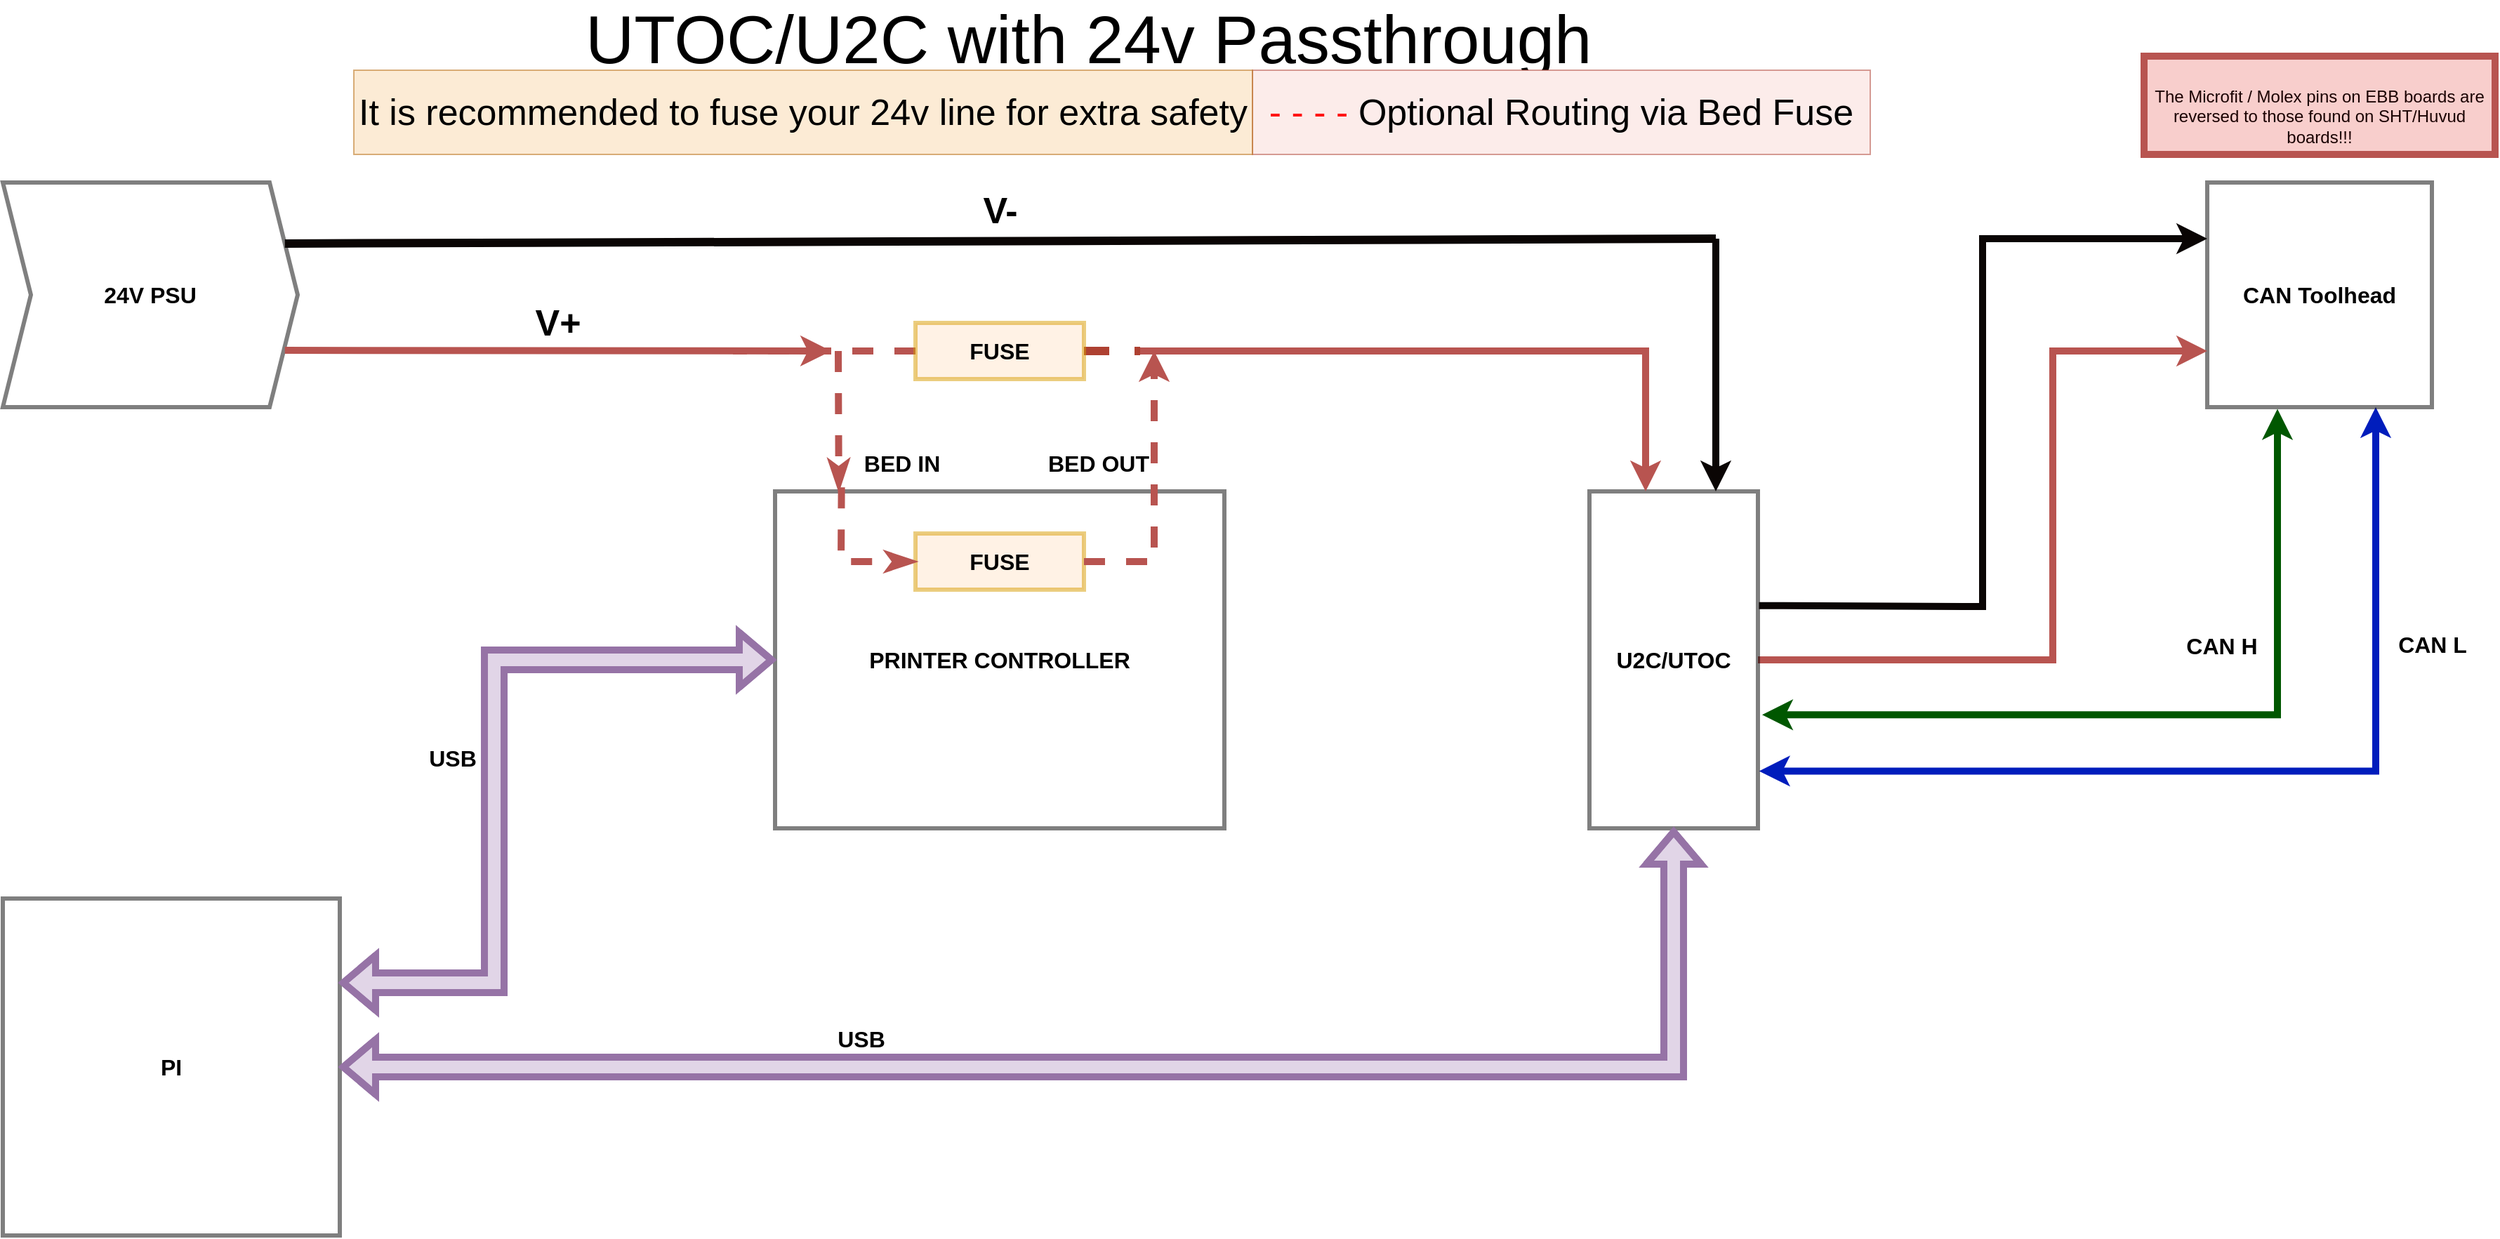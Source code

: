 <mxfile version="20.2.3" type="github">
  <diagram name="Page-1" id="16e2658f-23c8-b752-8be9-c03fbebb8bbe">
    <mxGraphModel dx="2942" dy="186" grid="1" gridSize="10" guides="1" tooltips="1" connect="1" arrows="1" fold="1" page="1" pageScale="1" pageWidth="1600" pageHeight="900" background="none" math="0" shadow="0">
      <root>
        <mxCell id="0" />
        <mxCell id="1" parent="0" />
        <mxCell id="tk3jWDGdzixleCatkMts-180" style="edgeStyle=elbowEdgeStyle;rounded=0;orthogonalLoop=1;jettySize=auto;html=1;labelBackgroundColor=default;fontSize=16;fontColor=none;startArrow=none;startFill=0;endArrow=none;endFill=0;strokeColor=#b85450;strokeWidth=5;dashed=1;fillColor=#f8cecc;" parent="1" source="tk3jWDGdzixleCatkMts-201" edge="1">
          <mxGeometry relative="1" as="geometry">
            <mxPoint x="630" y="1160" as="targetPoint" />
          </mxGeometry>
        </mxCell>
        <mxCell id="tk3jWDGdzixleCatkMts-181" value="CAN L" style="edgeStyle=elbowEdgeStyle;rounded=0;orthogonalLoop=1;jettySize=auto;html=1;labelBackgroundColor=default;fontSize=16;fontColor=none;startArrow=classic;startFill=1;endArrow=classic;endFill=1;strokeColor=#001DBC;strokeWidth=5;fillColor=#0050ef;fontStyle=1;entryX=1.007;entryY=0.83;entryDx=0;entryDy=0;entryPerimeter=0;" parent="1" source="tk3jWDGdzixleCatkMts-182" target="tk3jWDGdzixleCatkMts-192" edge="1">
          <mxGeometry x="-0.513" y="40" relative="1" as="geometry">
            <mxPoint x="1800.0" y="1450" as="targetPoint" />
            <Array as="points">
              <mxPoint x="1800" y="1330" />
            </Array>
            <mxPoint y="-1" as="offset" />
          </mxGeometry>
        </mxCell>
        <mxCell id="tk3jWDGdzixleCatkMts-182" value="CAN Toolhead" style="whiteSpace=wrap;html=1;aspect=fixed;rounded=0;glass=0;labelBorderColor=none;sketch=0;fontSize=16;fontColor=none;strokeColor=default;strokeWidth=3;fillColor=none;opacity=50;fontStyle=1" parent="1" vertex="1">
          <mxGeometry x="1680" y="1040" width="160" height="160" as="geometry" />
        </mxCell>
        <mxCell id="tk3jWDGdzixleCatkMts-183" value="24V PSU" style="shape=step;perimeter=stepPerimeter;whiteSpace=wrap;html=1;fixedSize=1;rounded=0;glass=0;labelBorderColor=none;sketch=0;fontSize=16;fontColor=none;strokeColor=default;strokeWidth=3;fillColor=none;opacity=50;fontStyle=1" parent="1" vertex="1">
          <mxGeometry x="110" y="1040" width="210" height="160" as="geometry" />
        </mxCell>
        <mxCell id="tk3jWDGdzixleCatkMts-184" value="PRINTER CONTROLLER" style="rounded=0;whiteSpace=wrap;html=1;glass=0;labelBorderColor=none;sketch=0;fontSize=16;fontColor=none;strokeColor=default;strokeWidth=3;fillColor=none;opacity=50;fontStyle=1" parent="1" vertex="1">
          <mxGeometry x="660" y="1260" width="320" height="240" as="geometry" />
        </mxCell>
        <mxCell id="tk3jWDGdzixleCatkMts-185" style="edgeStyle=elbowEdgeStyle;rounded=0;orthogonalLoop=1;jettySize=auto;html=1;entryX=0.75;entryY=0;entryDx=0;entryDy=0;dashed=1;labelBackgroundColor=none;fontSize=16;fontColor=none;startArrow=none;startFill=0;endArrow=none;endFill=0;strokeColor=#b85450;strokeWidth=5;fillColor=#f8cecc;" parent="1" source="tk3jWDGdzixleCatkMts-184" target="tk3jWDGdzixleCatkMts-184" edge="1">
          <mxGeometry relative="1" as="geometry">
            <mxPoint x="770" y="1580" as="sourcePoint" />
            <Array as="points">
              <mxPoint x="780" y="1310" />
            </Array>
          </mxGeometry>
        </mxCell>
        <mxCell id="tk3jWDGdzixleCatkMts-186" value="FUSE" style="rounded=0;whiteSpace=wrap;html=1;glass=0;labelBorderColor=none;sketch=0;fontSize=16;strokeColor=#d79b00;strokeWidth=3;fillColor=#ffe6cc;opacity=50;fontStyle=1" parent="1" vertex="1">
          <mxGeometry x="760" y="1290" width="120" height="40" as="geometry" />
        </mxCell>
        <mxCell id="tk3jWDGdzixleCatkMts-187" value="BED IN" style="endArrow=classicThin;dashed=1;html=1;rounded=0;labelBackgroundColor=none;fontSize=16;fontColor=none;strokeColor=#b85450;strokeWidth=5;fillColor=#f8cecc;endFill=1;fontStyle=1;entryX=0.22;entryY=-0.005;entryDx=0;entryDy=0;entryPerimeter=0;" parent="1" edge="1">
          <mxGeometry x="0.623" y="45" width="50" height="50" relative="1" as="geometry">
            <mxPoint x="705" y="1160" as="sourcePoint" />
            <mxPoint x="705.4" y="1258.8" as="targetPoint" />
            <mxPoint as="offset" />
          </mxGeometry>
        </mxCell>
        <mxCell id="tk3jWDGdzixleCatkMts-188" value="BED OUT" style="endArrow=classic;dashed=1;html=1;rounded=0;labelBackgroundColor=none;fontSize=16;fontColor=none;strokeColor=#b85450;strokeWidth=5;exitX=1;exitY=0.5;exitDx=0;exitDy=0;fillColor=#f8cecc;endFill=1;fontStyle=1" parent="1" edge="1">
          <mxGeometry x="0.2" y="40" width="50" height="50" relative="1" as="geometry">
            <mxPoint x="880" y="1310" as="sourcePoint" />
            <mxPoint x="930" y="1160" as="targetPoint" />
            <mxPoint as="offset" />
            <Array as="points">
              <mxPoint x="930" y="1310" />
            </Array>
          </mxGeometry>
        </mxCell>
        <mxCell id="tk3jWDGdzixleCatkMts-189" style="edgeStyle=elbowEdgeStyle;rounded=0;orthogonalLoop=1;jettySize=auto;html=1;labelBackgroundColor=none;fontSize=16;fontColor=none;startArrow=none;startFill=1;endArrow=none;endFill=0;strokeColor=#b85450;strokeWidth=5;fillColor=#f8cecc;" parent="1" edge="1">
          <mxGeometry relative="1" as="geometry">
            <mxPoint x="930" y="1160" as="targetPoint" />
            <Array as="points">
              <mxPoint x="1270" y="1360" />
              <mxPoint x="1290" y="1270" />
              <mxPoint x="1280" y="1260" />
            </Array>
            <mxPoint x="930" y="1160" as="sourcePoint" />
          </mxGeometry>
        </mxCell>
        <mxCell id="tk3jWDGdzixleCatkMts-190" style="edgeStyle=elbowEdgeStyle;rounded=0;orthogonalLoop=1;jettySize=auto;html=1;labelBackgroundColor=none;fontSize=16;fontColor=none;startArrow=none;startFill=0;endArrow=classic;endFill=1;strokeColor=#b85450;strokeWidth=5;fillColor=#f8cecc;exitX=1;exitY=0.5;exitDx=0;exitDy=0;entryX=0;entryY=0.75;entryDx=0;entryDy=0;" parent="1" source="tk3jWDGdzixleCatkMts-192" target="tk3jWDGdzixleCatkMts-182" edge="1">
          <mxGeometry relative="1" as="geometry">
            <mxPoint x="1570.0" y="1160" as="targetPoint" />
            <Array as="points">
              <mxPoint x="1570" y="1160" />
              <mxPoint x="1570" y="1270" />
            </Array>
          </mxGeometry>
        </mxCell>
        <mxCell id="tk3jWDGdzixleCatkMts-191" value="CAN H" style="edgeStyle=elbowEdgeStyle;rounded=0;orthogonalLoop=1;jettySize=auto;html=1;labelBackgroundColor=default;fontSize=16;fontColor=none;startArrow=classic;startFill=1;endArrow=classic;endFill=1;strokeColor=#005700;strokeWidth=5;fillColor=#008a00;fontStyle=1;exitX=1.025;exitY=0.663;exitDx=0;exitDy=0;exitPerimeter=0;entryX=0.315;entryY=1.008;entryDx=0;entryDy=0;entryPerimeter=0;" parent="1" source="tk3jWDGdzixleCatkMts-192" target="tk3jWDGdzixleCatkMts-182" edge="1">
          <mxGeometry x="0.422" y="40" relative="1" as="geometry">
            <mxPoint x="1720.0" y="1420" as="sourcePoint" />
            <Array as="points">
              <mxPoint x="1730" y="1480" />
            </Array>
            <mxPoint as="offset" />
            <mxPoint x="1730" y="1210" as="targetPoint" />
          </mxGeometry>
        </mxCell>
        <mxCell id="tk3jWDGdzixleCatkMts-192" value="U2C/UTOC" style="rounded=0;whiteSpace=wrap;html=1;glass=0;labelBorderColor=none;sketch=0;fontSize=16;fontColor=none;strokeColor=default;strokeWidth=3;fillColor=none;opacity=50;fontStyle=1" parent="1" vertex="1">
          <mxGeometry x="1240" y="1260" width="120" height="240" as="geometry" />
        </mxCell>
        <mxCell id="tk3jWDGdzixleCatkMts-193" value="" style="endArrow=none;html=1;rounded=0;labelBackgroundColor=none;fontSize=16;fontColor=none;strokeColor=#0A0504;strokeWidth=5;endFill=0;startArrow=classic;startFill=1;exitX=0.75;exitY=0;exitDx=0;exitDy=0;" parent="1" source="tk3jWDGdzixleCatkMts-192" edge="1">
          <mxGeometry width="50" height="50" relative="1" as="geometry">
            <mxPoint x="1330" y="1310" as="sourcePoint" />
            <mxPoint x="1330" y="1080" as="targetPoint" />
            <Array as="points" />
          </mxGeometry>
        </mxCell>
        <mxCell id="tk3jWDGdzixleCatkMts-194" value="V-" style="endArrow=none;html=1;rounded=0;labelBackgroundColor=none;fontSize=26;fontColor=none;strokeColor=#0A0504;strokeWidth=6;exitX=1;exitY=0.25;exitDx=0;exitDy=0;fontStyle=1" parent="1" source="tk3jWDGdzixleCatkMts-183" edge="1">
          <mxGeometry x="-0.001" y="22" width="50" height="50" relative="1" as="geometry">
            <mxPoint x="570" y="1200" as="sourcePoint" />
            <mxPoint x="1330" y="1080" as="targetPoint" />
            <Array as="points" />
            <mxPoint as="offset" />
          </mxGeometry>
        </mxCell>
        <mxCell id="tk3jWDGdzixleCatkMts-195" value="" style="endArrow=none;html=1;rounded=0;labelBackgroundColor=none;fontSize=16;fontColor=none;strokeColor=#0A0504;strokeWidth=5;entryX=1.006;entryY=0.339;entryDx=0;entryDy=0;entryPerimeter=0;endFill=0;startArrow=classic;startFill=1;exitX=0;exitY=0.25;exitDx=0;exitDy=0;" parent="1" source="tk3jWDGdzixleCatkMts-182" target="tk3jWDGdzixleCatkMts-192" edge="1">
          <mxGeometry width="50" height="50" relative="1" as="geometry">
            <mxPoint x="1520" y="1080" as="sourcePoint" />
            <mxPoint x="700" y="1150" as="targetPoint" />
            <Array as="points">
              <mxPoint x="1520" y="1080" />
              <mxPoint x="1520" y="1342" />
            </Array>
          </mxGeometry>
        </mxCell>
        <mxCell id="tk3jWDGdzixleCatkMts-196" value="PI" style="rounded=0;whiteSpace=wrap;html=1;glass=0;labelBorderColor=none;sketch=0;fontSize=16;fontColor=none;strokeColor=default;strokeWidth=3;fillColor=none;opacity=50;fontStyle=1" parent="1" vertex="1">
          <mxGeometry x="110" y="1550" width="240" height="240" as="geometry" />
        </mxCell>
        <mxCell id="tk3jWDGdzixleCatkMts-197" value="USB" style="shape=flexArrow;endArrow=classic;startArrow=classic;html=1;rounded=0;labelBackgroundColor=default;fontSize=16;fontColor=none;strokeColor=#9673a6;strokeWidth=5;entryX=0;entryY=0.5;entryDx=0;entryDy=0;exitX=1;exitY=0.25;exitDx=0;exitDy=0;fillColor=#e1d5e7;fontStyle=1" parent="1" source="tk3jWDGdzixleCatkMts-196" target="tk3jWDGdzixleCatkMts-184" edge="1">
          <mxGeometry y="30" width="100" height="100" relative="1" as="geometry">
            <mxPoint x="340" y="1780" as="sourcePoint" />
            <mxPoint x="440" y="1680" as="targetPoint" />
            <mxPoint as="offset" />
            <Array as="points">
              <mxPoint x="460" y="1610" />
              <mxPoint x="460" y="1380" />
            </Array>
          </mxGeometry>
        </mxCell>
        <mxCell id="tk3jWDGdzixleCatkMts-198" value="V+" style="endArrow=none;html=1;rounded=0;labelBackgroundColor=default;fontSize=26;fontColor=none;strokeColor=#b85450;strokeWidth=5;fillColor=#f8cecc;entryX=1;entryY=0.75;entryDx=0;entryDy=0;endFill=0;startArrow=classic;startFill=1;fontStyle=1" parent="1" edge="1">
          <mxGeometry x="0.003" y="-20" width="50" height="50" relative="1" as="geometry">
            <mxPoint x="700" y="1160" as="sourcePoint" />
            <mxPoint x="310.87" y="1159.522" as="targetPoint" />
            <mxPoint as="offset" />
          </mxGeometry>
        </mxCell>
        <mxCell id="tk3jWDGdzixleCatkMts-199" value="USB" style="shape=flexArrow;endArrow=classic;startArrow=classic;html=1;rounded=0;labelBackgroundColor=default;fontSize=16;fontColor=none;strokeColor=#9673a6;strokeWidth=5;entryX=1;entryY=0.5;entryDx=0;entryDy=0;exitX=0.5;exitY=1;exitDx=0;exitDy=0;fillColor=#e1d5e7;fontStyle=1" parent="1" source="tk3jWDGdzixleCatkMts-192" target="tk3jWDGdzixleCatkMts-196" edge="1">
          <mxGeometry x="0.339" y="-20" width="100" height="100" relative="1" as="geometry">
            <mxPoint x="-150" y="1610" as="sourcePoint" />
            <mxPoint x="-50" y="1510" as="targetPoint" />
            <Array as="points">
              <mxPoint x="1300" y="1670" />
            </Array>
            <mxPoint x="1" as="offset" />
          </mxGeometry>
        </mxCell>
        <mxCell id="tk3jWDGdzixleCatkMts-200" value="" style="endArrow=classicThin;dashed=1;html=1;rounded=0;labelBackgroundColor=none;fontSize=16;fontColor=none;strokeColor=#b85450;strokeWidth=5;fillColor=#f8cecc;endFill=1;fontStyle=1;entryX=0;entryY=0.5;entryDx=0;entryDy=0;exitX=0.226;exitY=-0.012;exitDx=0;exitDy=0;exitPerimeter=0;" parent="1" target="tk3jWDGdzixleCatkMts-186" edge="1">
          <mxGeometry x="0.748" y="-40" width="50" height="50" relative="1" as="geometry">
            <mxPoint x="707.32" y="1257.12" as="sourcePoint" />
            <mxPoint x="735" y="1310" as="targetPoint" />
            <mxPoint as="offset" />
            <Array as="points">
              <mxPoint x="707" y="1310" />
            </Array>
          </mxGeometry>
        </mxCell>
        <mxCell id="tk3jWDGdzixleCatkMts-207" style="edgeStyle=elbowEdgeStyle;rounded=0;orthogonalLoop=1;jettySize=auto;html=1;labelBackgroundColor=default;fontSize=26;fontColor=#FF1414;startArrow=none;startFill=0;endArrow=none;endFill=0;strokeColor=#ae4132;strokeWidth=6;fillColor=#fad9d5;dashed=1;" parent="1" source="tk3jWDGdzixleCatkMts-201" edge="1">
          <mxGeometry relative="1" as="geometry">
            <mxPoint x="920" y="1160" as="targetPoint" />
          </mxGeometry>
        </mxCell>
        <mxCell id="tk3jWDGdzixleCatkMts-201" value="FUSE" style="rounded=0;whiteSpace=wrap;html=1;glass=0;labelBorderColor=none;sketch=0;fontSize=16;strokeColor=#d79b00;strokeWidth=3;fillColor=#ffe6cc;opacity=50;fontStyle=1" parent="1" vertex="1">
          <mxGeometry x="760" y="1140" width="120" height="40" as="geometry" />
        </mxCell>
        <mxCell id="tk3jWDGdzixleCatkMts-202" value="" style="edgeStyle=elbowEdgeStyle;rounded=0;orthogonalLoop=1;jettySize=auto;html=1;labelBackgroundColor=none;fontSize=16;fontColor=none;startArrow=classic;startFill=1;endArrow=none;endFill=0;strokeColor=#b85450;strokeWidth=5;fillColor=#f8cecc;" parent="1" source="tk3jWDGdzixleCatkMts-192" edge="1">
          <mxGeometry relative="1" as="geometry">
            <mxPoint x="920" y="1160" as="targetPoint" />
            <Array as="points">
              <mxPoint x="1280" y="1370" />
            </Array>
            <mxPoint x="1280" y="1260" as="sourcePoint" />
          </mxGeometry>
        </mxCell>
        <mxCell id="tk3jWDGdzixleCatkMts-205" value="UTOC/U2C with 24v Passthrough" style="text;html=1;strokeColor=none;fillColor=none;spacing=5;spacingTop=-20;whiteSpace=wrap;overflow=hidden;rounded=0;glass=0;labelBorderColor=none;sketch=0;fontSize=48;fontColor=none;opacity=50;" parent="1" vertex="1">
          <mxGeometry x="520" y="920" width="750" height="40" as="geometry" />
        </mxCell>
        <mxCell id="tk3jWDGdzixleCatkMts-206" value="&lt;font color=&quot;#FF1414&quot;&gt;- - - - &lt;/font&gt;Optional Routing via Bed Fuse" style="text;html=1;strokeColor=#ae4132;fillColor=#fad9d5;align=center;verticalAlign=middle;whiteSpace=wrap;rounded=0;glass=0;labelBorderColor=none;sketch=0;fontSize=26;opacity=50;fontStyle=0" parent="1" vertex="1">
          <mxGeometry x="1000" y="960" width="440" height="60" as="geometry" />
        </mxCell>
        <mxCell id="tk3jWDGdzixleCatkMts-208" value="It is recommended to fuse your 24v line for extra safety" style="text;html=1;strokeColor=#b46504;fillColor=#fad7ac;align=center;verticalAlign=middle;whiteSpace=wrap;rounded=0;glass=0;labelBorderColor=none;sketch=0;fontSize=26;opacity=50;" parent="1" vertex="1">
          <mxGeometry x="360" y="960" width="640" height="60" as="geometry" />
        </mxCell>
        <mxCell id="lZ6KgXin5CP-6ay1xWOH-1" value="&lt;div style=&quot;font-size: 12px;&quot;&gt;&lt;font style=&quot;font-size: 12px;&quot; color=&quot;#1A0101&quot;&gt;The Microfit / Molex pins on EBB boards are reversed to those found on SHT/Huvud boards!!!&lt;/font&gt;&lt;/div&gt;" style="text;html=1;strokeColor=#b85450;fillColor=#f8cecc;spacing=5;spacingTop=-20;whiteSpace=wrap;overflow=hidden;rounded=0;fontSize=12;align=center;verticalAlign=bottom;strokeWidth=5;labelPosition=center;verticalLabelPosition=middle;" vertex="1" parent="1">
          <mxGeometry x="1635" y="950" width="250" height="70" as="geometry" />
        </mxCell>
      </root>
    </mxGraphModel>
  </diagram>
</mxfile>

